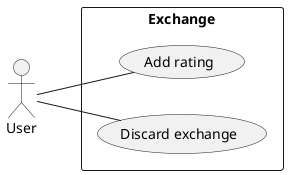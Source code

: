 @startuml exchange
left to right direction
actor User
    rectangle "Exchange" {        
        User -- (Add rating)
        User -- (Discard exchange)
    }
@enduml